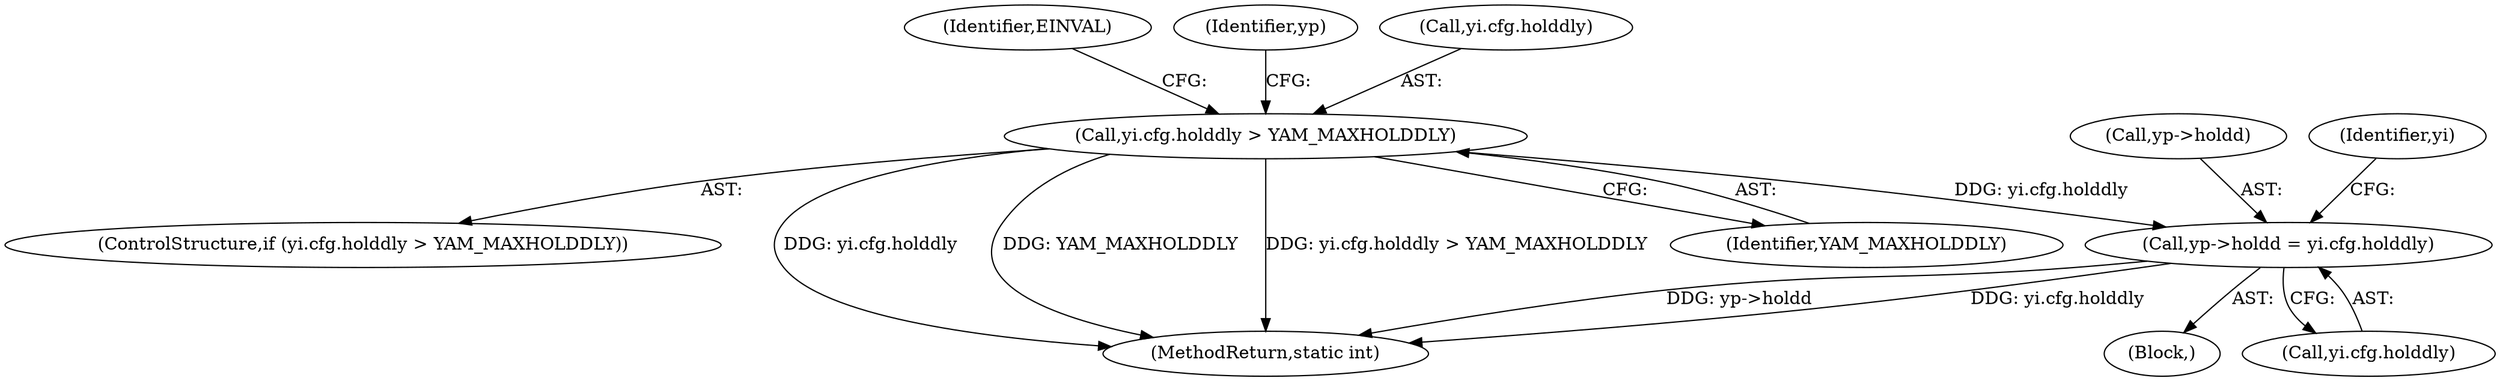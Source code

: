digraph "0_linux_8e3fbf870481eb53b2d3a322d1fc395ad8b367ed@pointer" {
"1000466" [label="(Call,yp->holdd = yi.cfg.holddly)"];
"1000456" [label="(Call,yi.cfg.holddly > YAM_MAXHOLDDLY)"];
"1000467" [label="(Call,yp->holdd)"];
"1000462" [label="(Identifier,YAM_MAXHOLDDLY)"];
"1000465" [label="(Identifier,EINVAL)"];
"1000468" [label="(Identifier,yp)"];
"1000457" [label="(Call,yi.cfg.holddly)"];
"1000455" [label="(ControlStructure,if (yi.cfg.holddly > YAM_MAXHOLDDLY))"];
"1000724" [label="(MethodReturn,static int)"];
"1000456" [label="(Call,yi.cfg.holddly > YAM_MAXHOLDDLY)"];
"1000479" [label="(Identifier,yi)"];
"1000454" [label="(Block,)"];
"1000470" [label="(Call,yi.cfg.holddly)"];
"1000466" [label="(Call,yp->holdd = yi.cfg.holddly)"];
"1000466" -> "1000454"  [label="AST: "];
"1000466" -> "1000470"  [label="CFG: "];
"1000467" -> "1000466"  [label="AST: "];
"1000470" -> "1000466"  [label="AST: "];
"1000479" -> "1000466"  [label="CFG: "];
"1000466" -> "1000724"  [label="DDG: yp->holdd"];
"1000466" -> "1000724"  [label="DDG: yi.cfg.holddly"];
"1000456" -> "1000466"  [label="DDG: yi.cfg.holddly"];
"1000456" -> "1000455"  [label="AST: "];
"1000456" -> "1000462"  [label="CFG: "];
"1000457" -> "1000456"  [label="AST: "];
"1000462" -> "1000456"  [label="AST: "];
"1000465" -> "1000456"  [label="CFG: "];
"1000468" -> "1000456"  [label="CFG: "];
"1000456" -> "1000724"  [label="DDG: yi.cfg.holddly"];
"1000456" -> "1000724"  [label="DDG: YAM_MAXHOLDDLY"];
"1000456" -> "1000724"  [label="DDG: yi.cfg.holddly > YAM_MAXHOLDDLY"];
}
